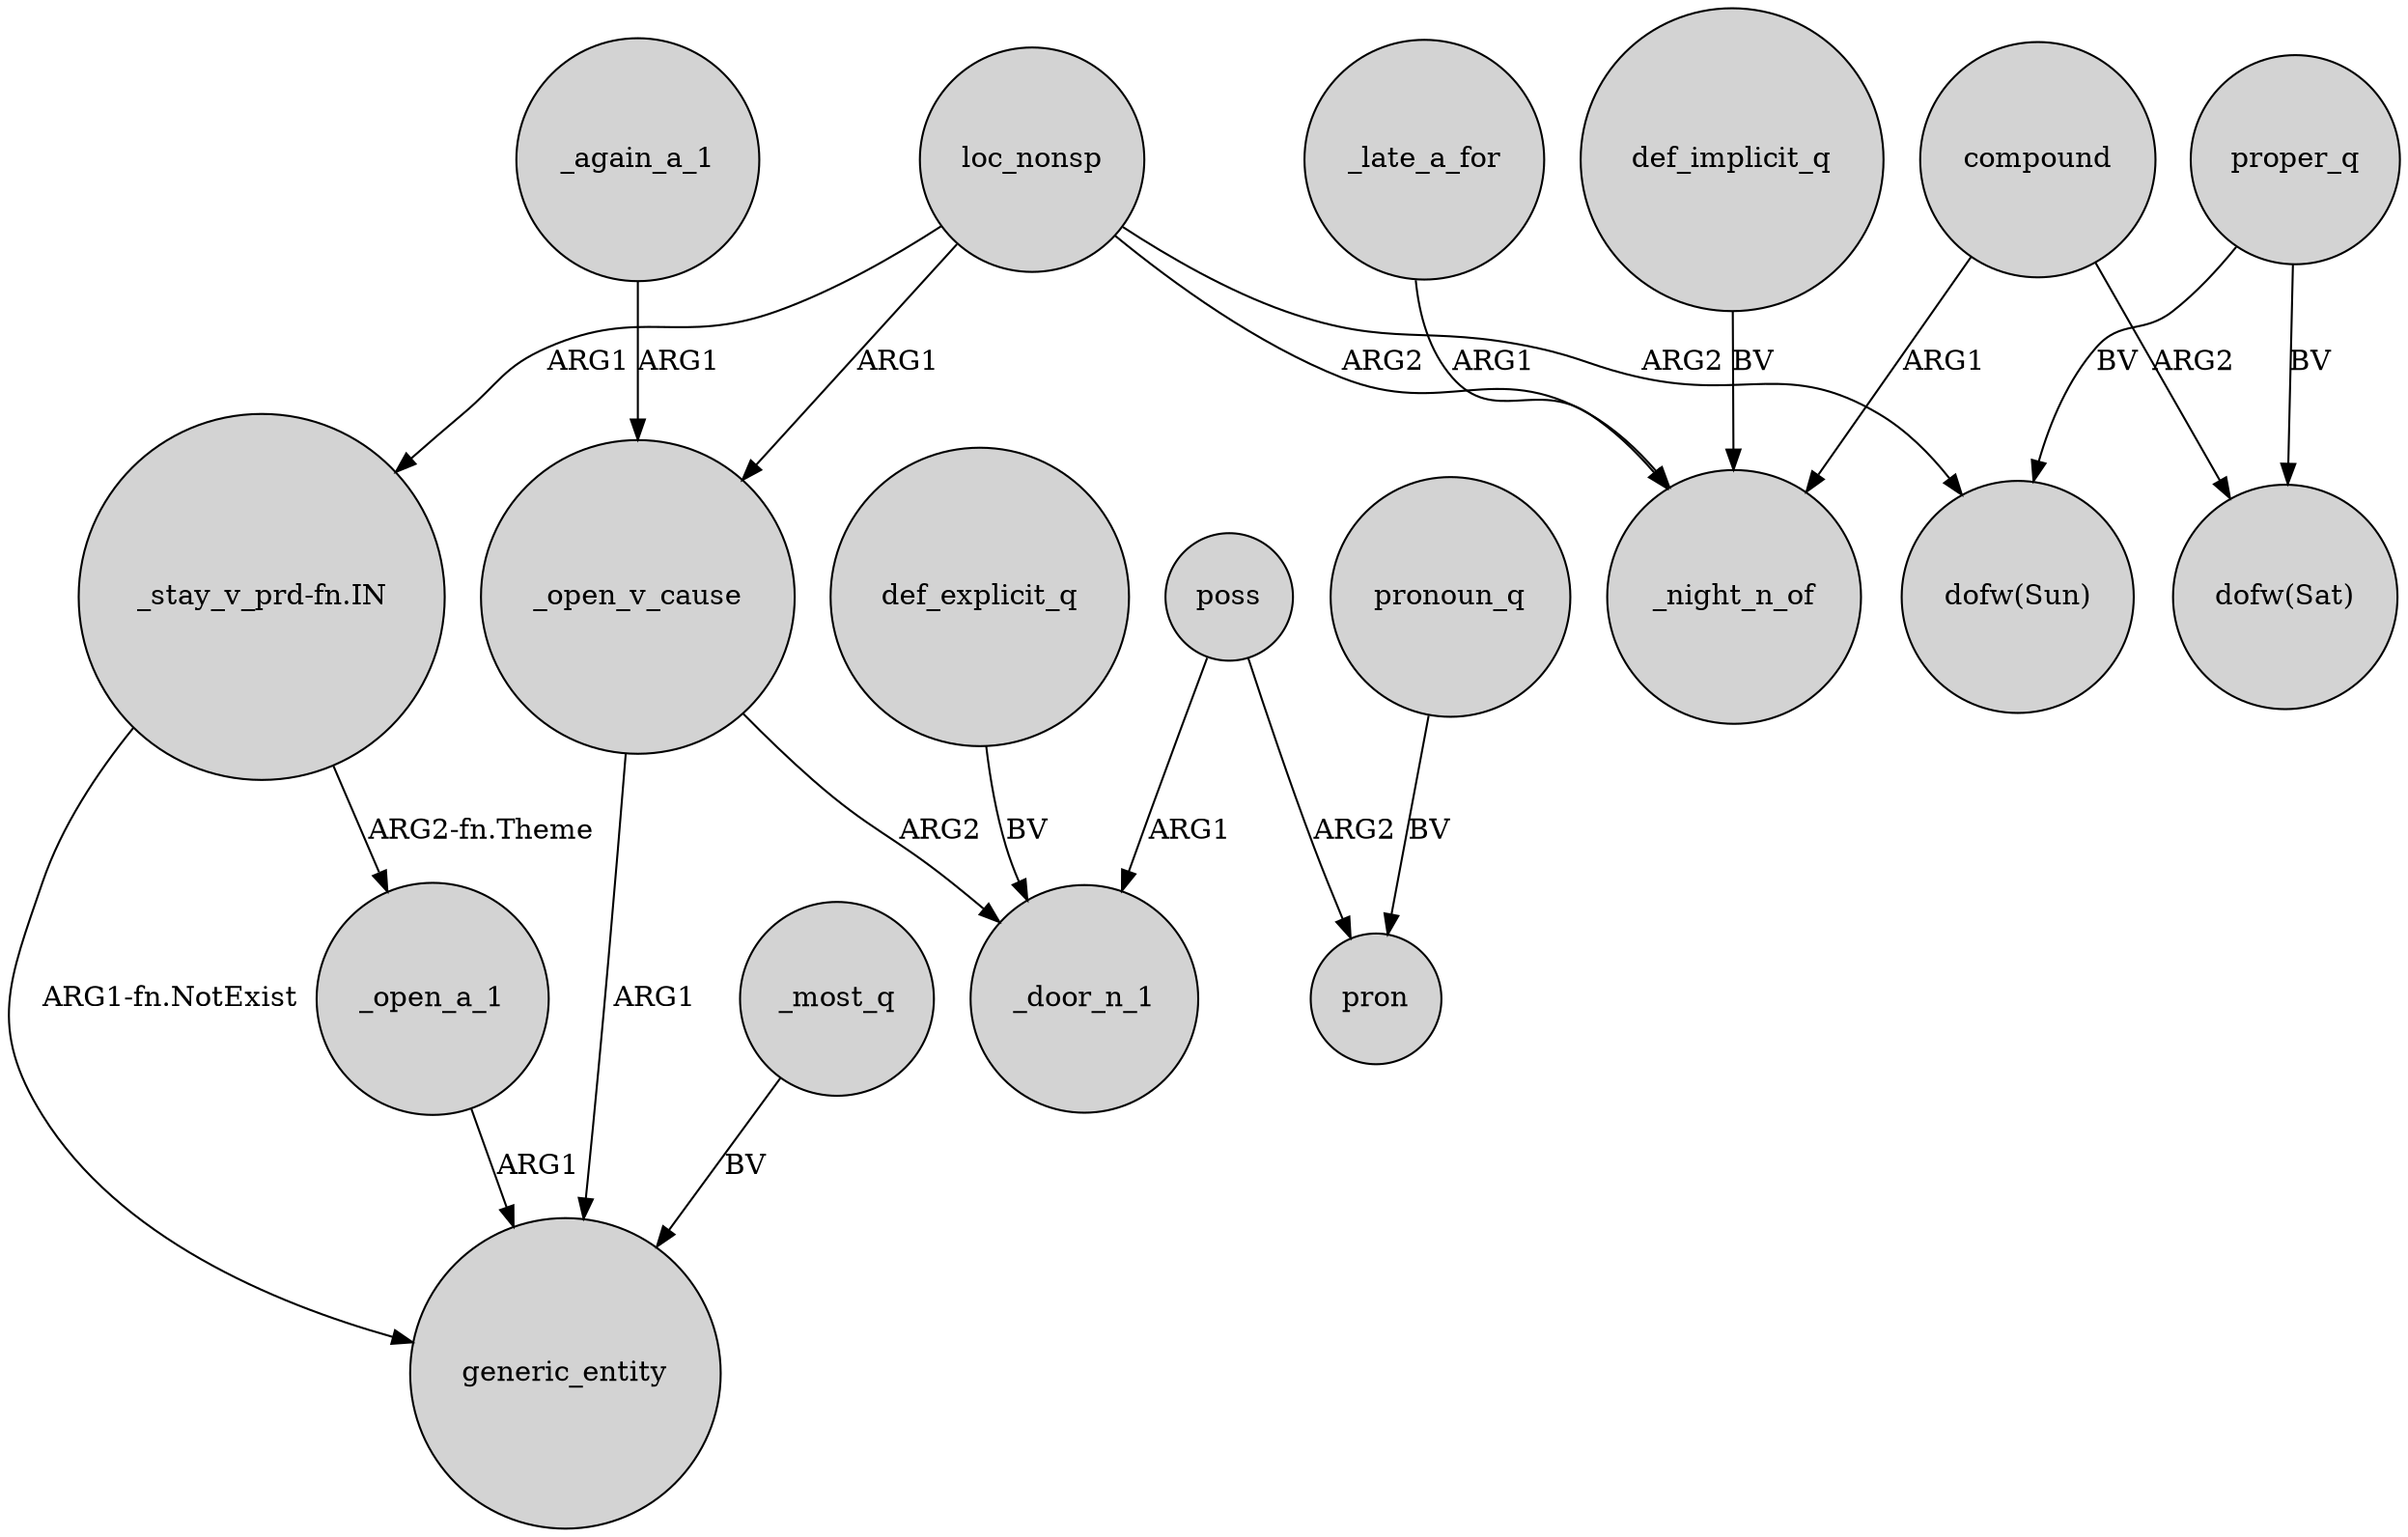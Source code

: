 digraph {
	node [shape=circle style=filled]
	"_stay_v_prd-fn.IN" -> _open_a_1 [label="ARG2-fn.Theme"]
	def_implicit_q -> _night_n_of [label=BV]
	_open_v_cause -> generic_entity [label=ARG1]
	def_explicit_q -> _door_n_1 [label=BV]
	poss -> pron [label=ARG2]
	_open_v_cause -> _door_n_1 [label=ARG2]
	_again_a_1 -> _open_v_cause [label=ARG1]
	compound -> _night_n_of [label=ARG1]
	"_stay_v_prd-fn.IN" -> generic_entity [label="ARG1-fn.NotExist"]
	loc_nonsp -> "dofw(Sun)" [label=ARG2]
	compound -> "dofw(Sat)" [label=ARG2]
	_open_a_1 -> generic_entity [label=ARG1]
	proper_q -> "dofw(Sat)" [label=BV]
	proper_q -> "dofw(Sun)" [label=BV]
	pronoun_q -> pron [label=BV]
	loc_nonsp -> "_stay_v_prd-fn.IN" [label=ARG1]
	loc_nonsp -> _open_v_cause [label=ARG1]
	_late_a_for -> _night_n_of [label=ARG1]
	loc_nonsp -> _night_n_of [label=ARG2]
	_most_q -> generic_entity [label=BV]
	poss -> _door_n_1 [label=ARG1]
}
